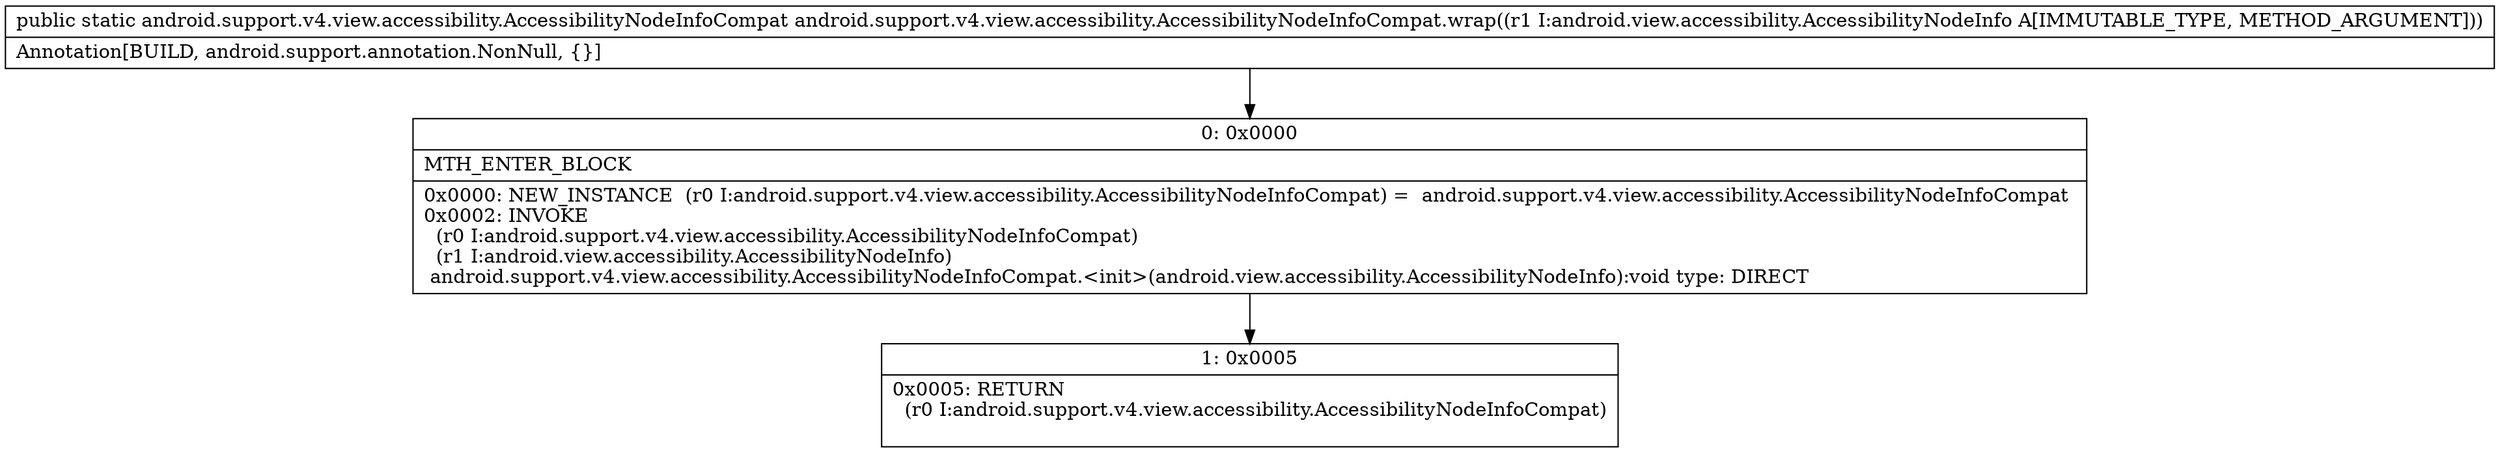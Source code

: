 digraph "CFG forandroid.support.v4.view.accessibility.AccessibilityNodeInfoCompat.wrap(Landroid\/view\/accessibility\/AccessibilityNodeInfo;)Landroid\/support\/v4\/view\/accessibility\/AccessibilityNodeInfoCompat;" {
Node_0 [shape=record,label="{0\:\ 0x0000|MTH_ENTER_BLOCK\l|0x0000: NEW_INSTANCE  (r0 I:android.support.v4.view.accessibility.AccessibilityNodeInfoCompat) =  android.support.v4.view.accessibility.AccessibilityNodeInfoCompat \l0x0002: INVOKE  \l  (r0 I:android.support.v4.view.accessibility.AccessibilityNodeInfoCompat)\l  (r1 I:android.view.accessibility.AccessibilityNodeInfo)\l android.support.v4.view.accessibility.AccessibilityNodeInfoCompat.\<init\>(android.view.accessibility.AccessibilityNodeInfo):void type: DIRECT \l}"];
Node_1 [shape=record,label="{1\:\ 0x0005|0x0005: RETURN  \l  (r0 I:android.support.v4.view.accessibility.AccessibilityNodeInfoCompat)\l \l}"];
MethodNode[shape=record,label="{public static android.support.v4.view.accessibility.AccessibilityNodeInfoCompat android.support.v4.view.accessibility.AccessibilityNodeInfoCompat.wrap((r1 I:android.view.accessibility.AccessibilityNodeInfo A[IMMUTABLE_TYPE, METHOD_ARGUMENT]))  | Annotation[BUILD, android.support.annotation.NonNull, \{\}]\l}"];
MethodNode -> Node_0;
Node_0 -> Node_1;
}

